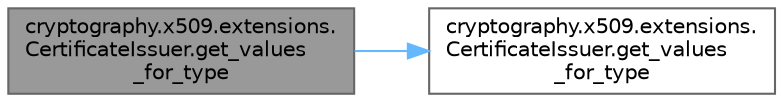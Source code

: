 digraph "cryptography.x509.extensions.CertificateIssuer.get_values_for_type"
{
 // LATEX_PDF_SIZE
  bgcolor="transparent";
  edge [fontname=Helvetica,fontsize=10,labelfontname=Helvetica,labelfontsize=10];
  node [fontname=Helvetica,fontsize=10,shape=box,height=0.2,width=0.4];
  rankdir="LR";
  Node1 [id="Node000001",label="cryptography.x509.extensions.\lCertificateIssuer.get_values\l_for_type",height=0.2,width=0.4,color="gray40", fillcolor="grey60", style="filled", fontcolor="black",tooltip=" "];
  Node1 -> Node2 [id="edge1_Node000001_Node000002",color="steelblue1",style="solid",tooltip=" "];
  Node2 [id="Node000002",label="cryptography.x509.extensions.\lCertificateIssuer.get_values\l_for_type",height=0.2,width=0.4,color="grey40", fillcolor="white", style="filled",URL="$classcryptography_1_1x509_1_1extensions_1_1_certificate_issuer.html#a9bb82bde8044c21a1493d1779492e00b",tooltip=" "];
}
